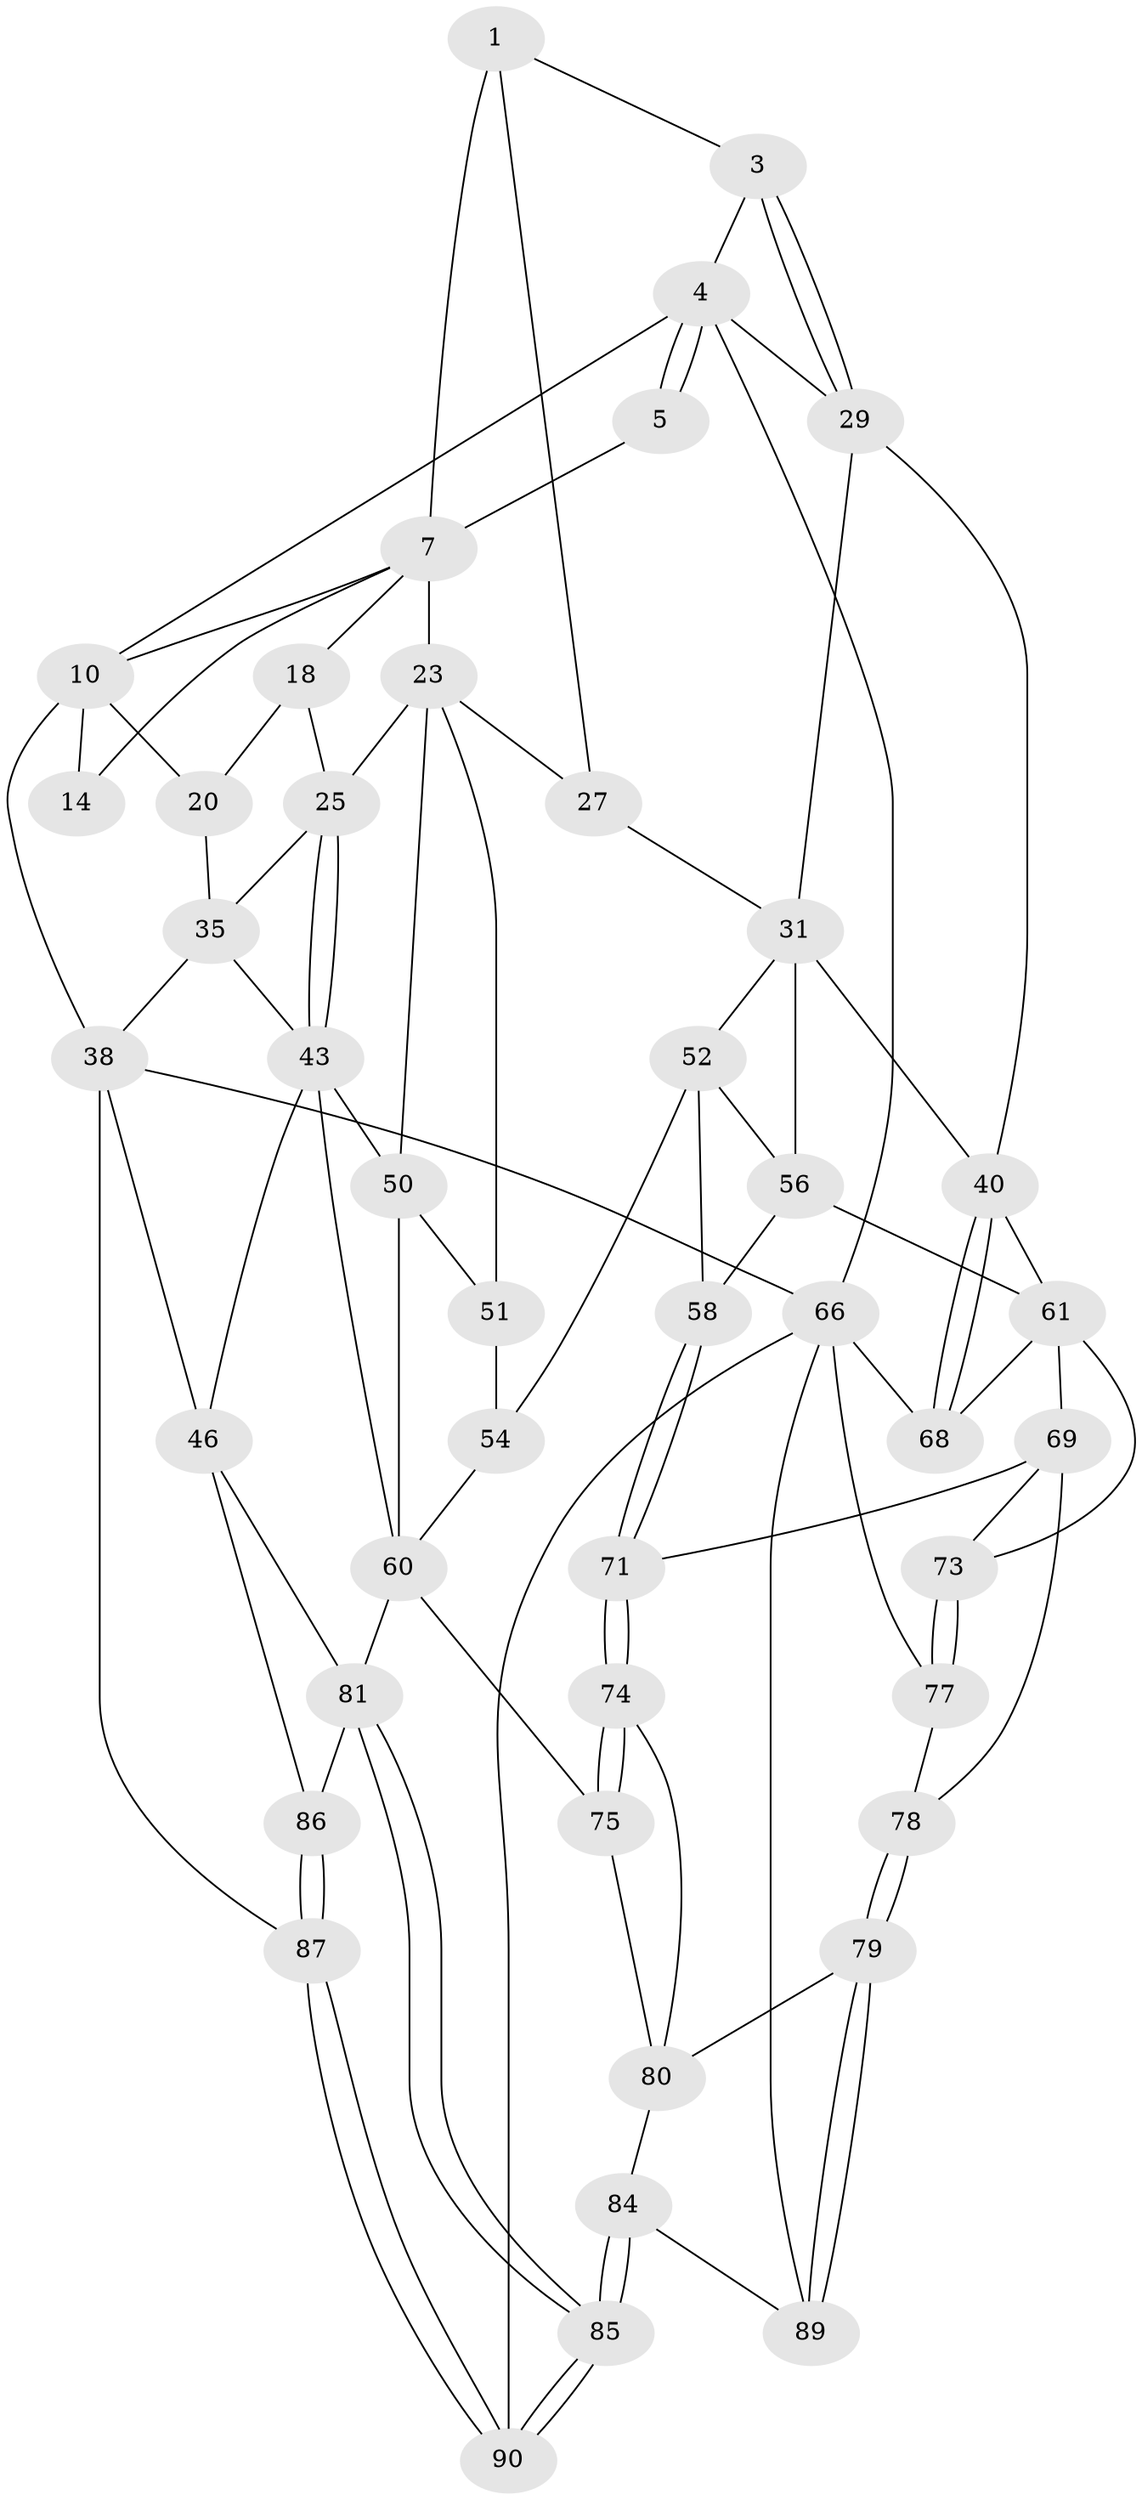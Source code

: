 // original degree distribution, {3: 0.022222222222222223, 4: 0.24444444444444444, 5: 0.5111111111111111, 6: 0.2222222222222222}
// Generated by graph-tools (version 1.1) at 2025/16/03/09/25 04:16:54]
// undirected, 45 vertices, 98 edges
graph export_dot {
graph [start="1"]
  node [color=gray90,style=filled];
  1 [pos="+0.6468662682743401+0",super="+2+6"];
  3 [pos="+0.8644165603480125+0.1275962637299849"];
  4 [pos="+1+0",super="+9"];
  5 [pos="+0.631173794703672+0"];
  7 [pos="+0.5589007722658363+0.1598945248904303",super="+8+12"];
  10 [pos="+0+0",super="+15"];
  14 [pos="+0.3792606349031991+0"];
  18 [pos="+0.39384204907639553+0.1872278462302865",super="+19"];
  20 [pos="+0.3304058179870564+0.20854064471496328",super="+34"];
  23 [pos="+0.4584004280604772+0.2768451167349527",super="+28+24"];
  25 [pos="+0.3856535967371014+0.27520742775663753",super="+26"];
  27 [pos="+0.6615288324562288+0.2475809517746006"];
  29 [pos="+0.8958100321697339+0.19923317263547805",super="+33+30"];
  31 [pos="+0.8698914458784182+0.2731378177204044",super="+32+42"];
  35 [pos="+0.22470054273770743+0.41151788118378396",super="+36"];
  38 [pos="+0.10231222515094131+0.30246485387100813",super="+48"];
  40 [pos="+1+0.4209791881504641",super="+41"];
  43 [pos="+0.34020191165434366+0.34138073527387647",super="+44"];
  46 [pos="+0.15666385418801568+0.6158555376558161",super="+47"];
  50 [pos="+0.40605057007611706+0.42265820065953685",super="+59"];
  51 [pos="+0.5539644375268779+0.42002478715372343",super="+55"];
  52 [pos="+0.7192832228611431+0.33050950063869616",super="+53"];
  54 [pos="+0.5835362336534833+0.48793319560680554"];
  56 [pos="+0.7760906572978218+0.4069505087598726",super="+57"];
  58 [pos="+0.6497610063516887+0.5273011445798315"];
  60 [pos="+0.31133628529728785+0.5634225992361032",super="+65"];
  61 [pos="+0.9254880617145299+0.46211818409358624",super="+62+72"];
  66 [pos="+1+1",super="+67+88"];
  68 [pos="+1+0.6470808359716783"];
  69 [pos="+0.7735100199653965+0.6044002683485213",super="+70"];
  71 [pos="+0.6945891641901955+0.6138209694915275"];
  73 [pos="+0.8779628749419782+0.6181498767126734"];
  74 [pos="+0.6916239332845433+0.6207372909077384"];
  75 [pos="+0.6062669189785973+0.7003300233929496"];
  77 [pos="+0.9186586252951106+0.7574068989425343"];
  78 [pos="+0.8465820089448198+0.7873005369793035"];
  79 [pos="+0.8205206286195956+0.80557981470196"];
  80 [pos="+0.7485592810636397+0.7444817970137758",super="+83"];
  81 [pos="+0.44568359870824314+0.8390832530024684",super="+82"];
  84 [pos="+0.5897542191840054+0.8659222641489869"];
  85 [pos="+0.5709232372343741+0.8930388584951192"];
  86 [pos="+0.1751683001382756+1"];
  87 [pos="+0.15694869948704904+1"];
  89 [pos="+0.8121180806818938+0.8248192720729218"];
  90 [pos="+0.617039356310613+1"];
  1 -- 3;
  1 -- 27;
  1 -- 7;
  3 -- 4;
  3 -- 29;
  3 -- 29;
  4 -- 5;
  4 -- 5;
  4 -- 10;
  4 -- 66;
  4 -- 29;
  5 -- 7;
  7 -- 10;
  7 -- 14 [weight=2];
  7 -- 18 [weight=2];
  7 -- 23;
  10 -- 38 [weight=3];
  10 -- 20 [weight=2];
  10 -- 14;
  18 -- 25;
  18 -- 20;
  20 -- 35;
  23 -- 51 [weight=2];
  23 -- 27;
  23 -- 25;
  23 -- 50;
  25 -- 43;
  25 -- 43;
  25 -- 35;
  27 -- 31;
  29 -- 40;
  29 -- 31;
  31 -- 52;
  31 -- 40;
  31 -- 56;
  35 -- 38;
  35 -- 43;
  38 -- 66;
  38 -- 87;
  38 -- 46;
  40 -- 68;
  40 -- 68;
  40 -- 61;
  43 -- 50;
  43 -- 60;
  43 -- 46;
  46 -- 86;
  46 -- 81;
  50 -- 51;
  50 -- 60;
  51 -- 54;
  52 -- 56;
  52 -- 58;
  52 -- 54;
  54 -- 60;
  56 -- 58;
  56 -- 61;
  58 -- 71;
  58 -- 71;
  60 -- 81;
  60 -- 75;
  61 -- 69;
  61 -- 73;
  61 -- 68;
  66 -- 68;
  66 -- 77;
  66 -- 89;
  66 -- 90;
  69 -- 73;
  69 -- 78;
  69 -- 71;
  71 -- 74;
  71 -- 74;
  73 -- 77;
  73 -- 77;
  74 -- 75;
  74 -- 75;
  74 -- 80;
  75 -- 80;
  77 -- 78;
  78 -- 79;
  78 -- 79;
  79 -- 80;
  79 -- 89;
  79 -- 89;
  80 -- 84;
  81 -- 85;
  81 -- 85;
  81 -- 86;
  84 -- 85;
  84 -- 85;
  84 -- 89;
  85 -- 90;
  85 -- 90;
  86 -- 87;
  86 -- 87;
  87 -- 90;
  87 -- 90;
}
